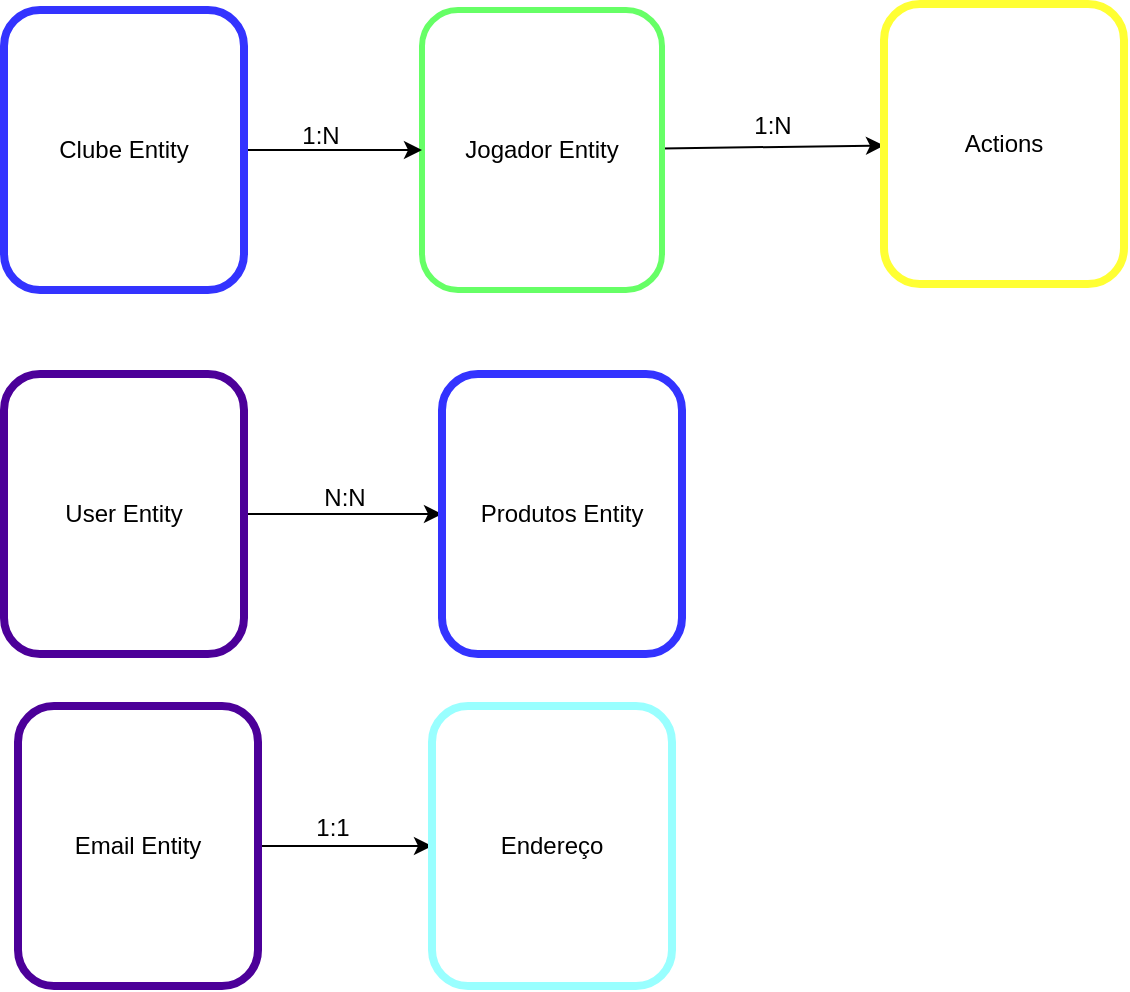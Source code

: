 <mxfile>
    <diagram id="hC7x6vbd3e9sCB8pJhb9" name="Página-1">
        <mxGraphModel dx="772" dy="342" grid="0" gridSize="10" guides="1" tooltips="1" connect="1" arrows="1" fold="1" page="1" pageScale="1" pageWidth="827" pageHeight="1169" math="0" shadow="0">
            <root>
                <mxCell id="0"/>
                <mxCell id="1" parent="0"/>
                <mxCell id="6" value="" style="edgeStyle=none;html=1;" edge="1" parent="1" source="2" target="4">
                    <mxGeometry relative="1" as="geometry"/>
                </mxCell>
                <mxCell id="2" value="Jogador Entity" style="rounded=1;whiteSpace=wrap;html=1;strokeColor=#66FF66;strokeWidth=3;" vertex="1" parent="1">
                    <mxGeometry x="239" y="30" width="120" height="140" as="geometry"/>
                </mxCell>
                <mxCell id="8" style="edgeStyle=none;html=1;exitX=1;exitY=0.5;exitDx=0;exitDy=0;entryX=0;entryY=0.5;entryDx=0;entryDy=0;" edge="1" parent="1" source="3" target="2">
                    <mxGeometry relative="1" as="geometry"/>
                </mxCell>
                <mxCell id="3" value="Clube Entity" style="rounded=1;whiteSpace=wrap;html=1;strokeColor=#3333FF;strokeWidth=4;" vertex="1" parent="1">
                    <mxGeometry x="30" y="30" width="120" height="140" as="geometry"/>
                </mxCell>
                <mxCell id="4" value="Actions" style="rounded=1;whiteSpace=wrap;html=1;strokeColor=#FFFF33;strokeWidth=4;" vertex="1" parent="1">
                    <mxGeometry x="470" y="27" width="120" height="140" as="geometry"/>
                </mxCell>
                <mxCell id="7" value="1:N" style="text;html=1;align=center;verticalAlign=middle;resizable=0;points=[];autosize=1;strokeColor=none;fillColor=none;" vertex="1" parent="1">
                    <mxGeometry x="399" y="79" width="29" height="18" as="geometry"/>
                </mxCell>
                <mxCell id="9" value="1:N" style="text;html=1;align=center;verticalAlign=middle;resizable=0;points=[];autosize=1;strokeColor=none;fillColor=none;" vertex="1" parent="1">
                    <mxGeometry x="173" y="84" width="29" height="18" as="geometry"/>
                </mxCell>
                <mxCell id="12" value="" style="edgeStyle=none;html=1;" edge="1" parent="1" source="10" target="11">
                    <mxGeometry relative="1" as="geometry"/>
                </mxCell>
                <mxCell id="10" value="User Entity" style="rounded=1;whiteSpace=wrap;html=1;strokeColor=#4C0099;strokeWidth=4;" vertex="1" parent="1">
                    <mxGeometry x="30" y="212" width="120" height="140" as="geometry"/>
                </mxCell>
                <mxCell id="11" value="Produtos Entity" style="rounded=1;whiteSpace=wrap;html=1;strokeColor=#3333FF;strokeWidth=4;" vertex="1" parent="1">
                    <mxGeometry x="249" y="212" width="120" height="140" as="geometry"/>
                </mxCell>
                <mxCell id="13" value="N:N" style="text;html=1;align=center;verticalAlign=middle;resizable=0;points=[];autosize=1;strokeColor=none;fillColor=none;" vertex="1" parent="1">
                    <mxGeometry x="184" y="265" width="31" height="18" as="geometry"/>
                </mxCell>
                <mxCell id="16" style="edgeStyle=none;html=1;exitX=1;exitY=0.5;exitDx=0;exitDy=0;entryX=0;entryY=0.5;entryDx=0;entryDy=0;" edge="1" parent="1" source="14" target="15">
                    <mxGeometry relative="1" as="geometry"/>
                </mxCell>
                <mxCell id="14" value="Email Entity" style="rounded=1;whiteSpace=wrap;html=1;strokeColor=#4C0099;strokeWidth=4;" vertex="1" parent="1">
                    <mxGeometry x="37" y="378" width="120" height="140" as="geometry"/>
                </mxCell>
                <mxCell id="15" value="Endereço" style="rounded=1;whiteSpace=wrap;html=1;strokeColor=#99FFFF;strokeWidth=4;" vertex="1" parent="1">
                    <mxGeometry x="244" y="378" width="120" height="140" as="geometry"/>
                </mxCell>
                <mxCell id="17" value="1:1" style="text;html=1;align=center;verticalAlign=middle;resizable=0;points=[];autosize=1;strokeColor=none;fillColor=none;" vertex="1" parent="1">
                    <mxGeometry x="180" y="430" width="27" height="18" as="geometry"/>
                </mxCell>
            </root>
        </mxGraphModel>
    </diagram>
</mxfile>